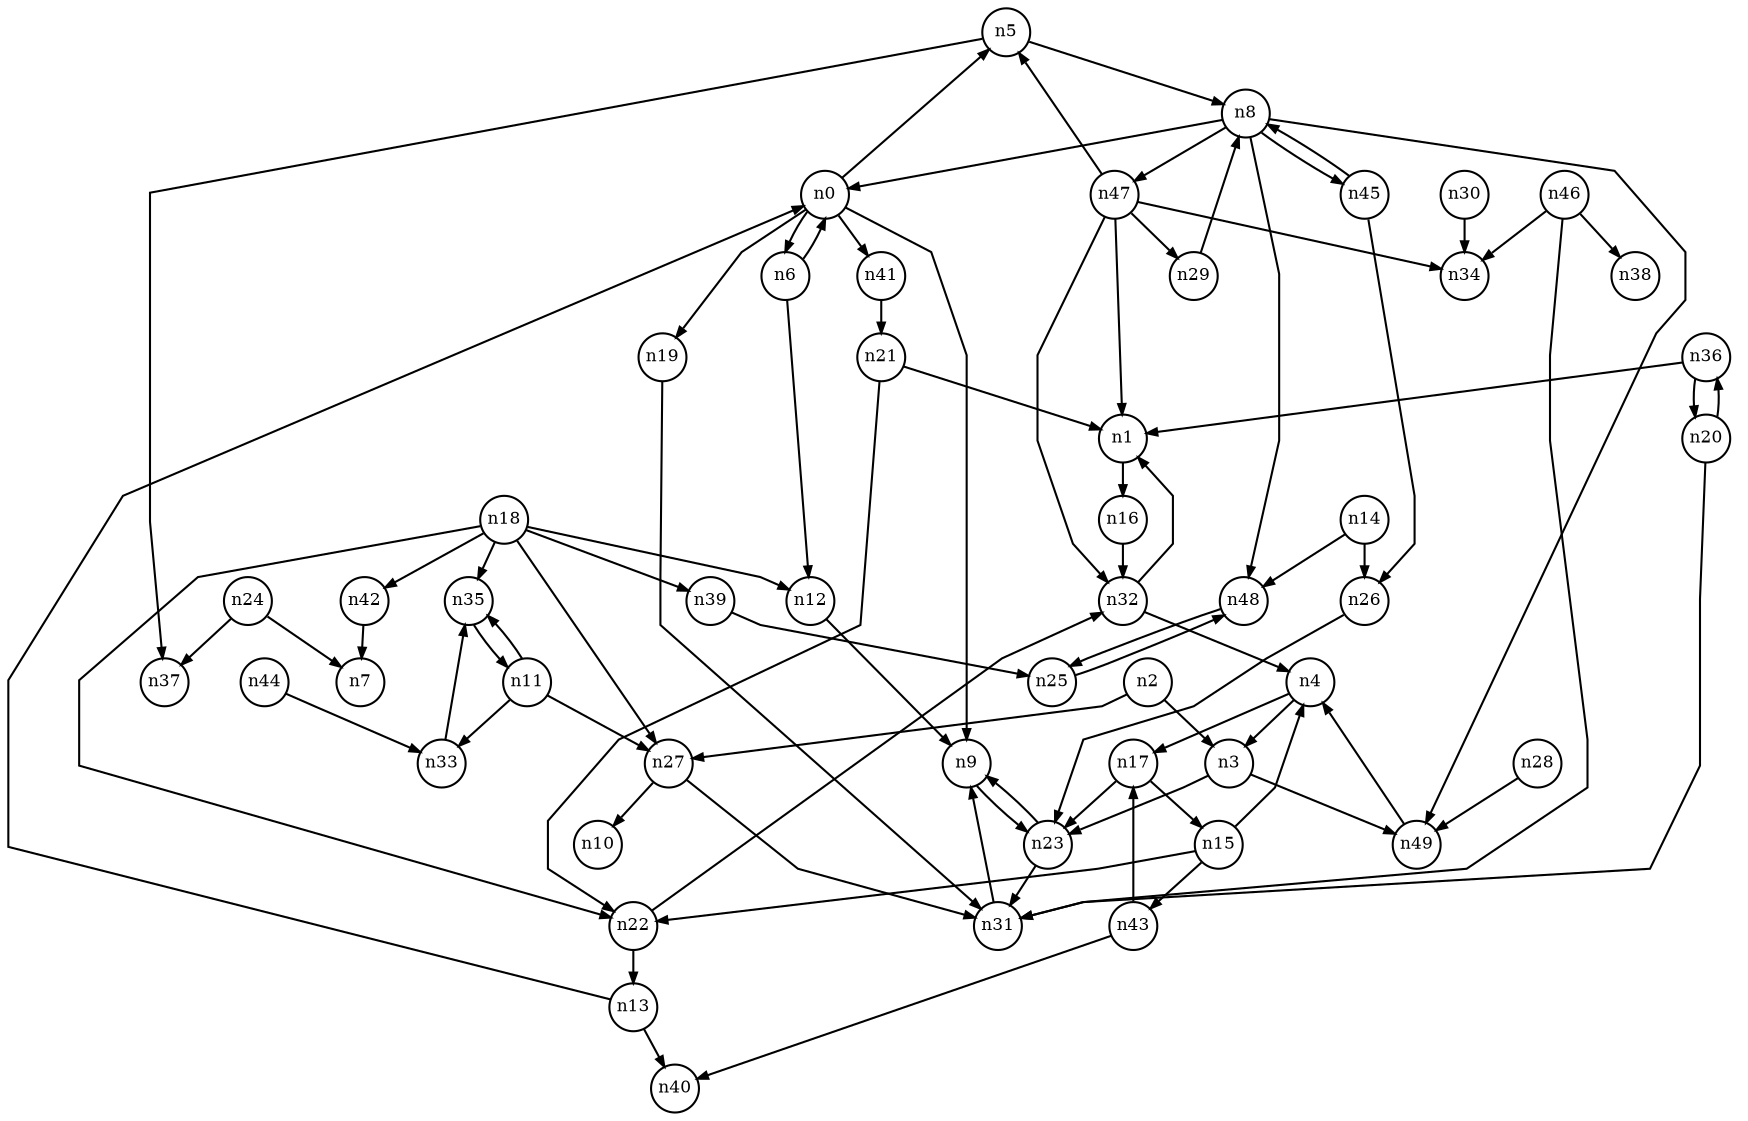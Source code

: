 digraph G{
splines=polyline;
ranksep=0.22;
nodesep=0.22;
nodesize=0.16;
fontsize=8
edge [arrowsize=0.5]
node [fontsize=8 shape=circle width=0.32 fixedsize=shape];

n5 -> n37
n5 -> n8
n0 -> n5
n0 -> n9
n0 -> n19
n0 -> n41
n0 -> n6
n9 -> n23
n19 -> n31
n41 -> n21
n3 -> n23
n3 -> n49
n2 -> n3
n2 -> n27
n27 -> n10
n27 -> n31
n23 -> n31
n23 -> n9
n49 -> n4
n4 -> n3
n4 -> n17
n17 -> n15
n17 -> n23
n6 -> n0
n6 -> n12
n12 -> n9
n8 -> n0
n8 -> n47
n8 -> n48
n8 -> n49
n8 -> n45
n47 -> n1
n47 -> n5
n47 -> n29
n47 -> n32
n47 -> n34
n48 -> n25
n11 -> n27
n11 -> n33
n11 -> n35
n33 -> n35
n35 -> n11
n13 -> n0
n13 -> n40
n26 -> n23
n14 -> n26
n14 -> n48
n22 -> n13
n22 -> n32
n15 -> n22
n15 -> n43
n15 -> n4
n43 -> n40
n43 -> n17
n32 -> n1
n32 -> n4
n16 -> n32
n18 -> n12
n18 -> n22
n18 -> n27
n18 -> n35
n18 -> n39
n18 -> n42
n39 -> n25
n42 -> n7
n31 -> n9
n20 -> n31
n20 -> n36
n1 -> n16
n21 -> n1
n21 -> n22
n24 -> n7
n24 -> n37
n28 -> n49
n30 -> n34
n36 -> n1
n36 -> n20
n25 -> n48
n44 -> n33
n45 -> n8
n45 -> n26
n46 -> n31
n46 -> n34
n46 -> n38
n29 -> n8
}
